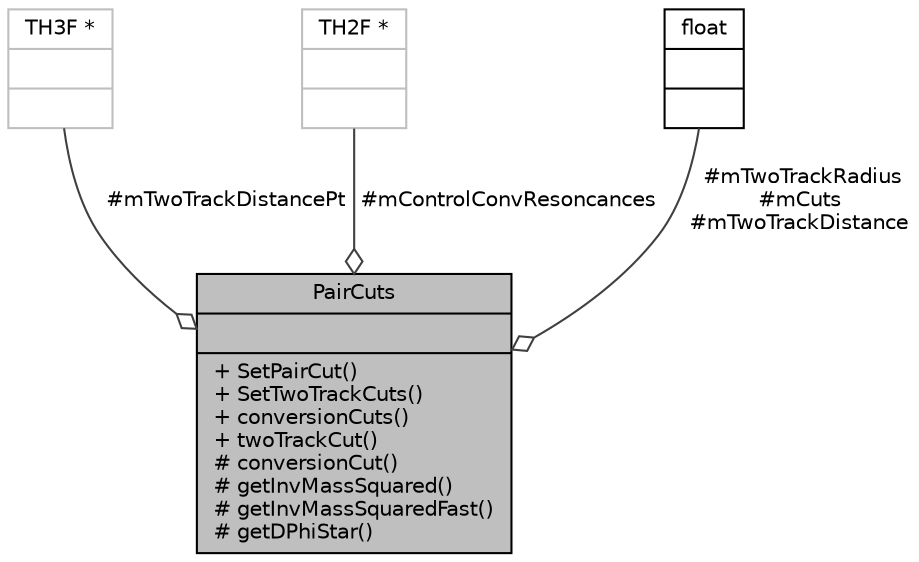 digraph "PairCuts"
{
 // INTERACTIVE_SVG=YES
  bgcolor="transparent";
  edge [fontname="Helvetica",fontsize="10",labelfontname="Helvetica",labelfontsize="10"];
  node [fontname="Helvetica",fontsize="10",shape=record];
  Node1 [label="{PairCuts\n||+ SetPairCut()\l+ SetTwoTrackCuts()\l+ conversionCuts()\l+ twoTrackCut()\l# conversionCut()\l# getInvMassSquared()\l# getInvMassSquaredFast()\l# getDPhiStar()\l}",height=0.2,width=0.4,color="black", fillcolor="grey75", style="filled", fontcolor="black"];
  Node2 -> Node1 [color="grey25",fontsize="10",style="solid",label=" #mTwoTrackDistancePt" ,arrowhead="odiamond",fontname="Helvetica"];
  Node2 [label="{TH3F *\n||}",height=0.2,width=0.4,color="grey75"];
  Node3 -> Node1 [color="grey25",fontsize="10",style="solid",label=" #mControlConvResoncances" ,arrowhead="odiamond",fontname="Helvetica"];
  Node3 [label="{TH2F *\n||}",height=0.2,width=0.4,color="grey75"];
  Node4 -> Node1 [color="grey25",fontsize="10",style="solid",label=" #mTwoTrackRadius\n#mCuts\n#mTwoTrackDistance" ,arrowhead="odiamond",fontname="Helvetica"];
  Node4 [label="{float\n||}",height=0.2,width=0.4,color="black",URL="$d4/dc3/classfloat.html"];
}
